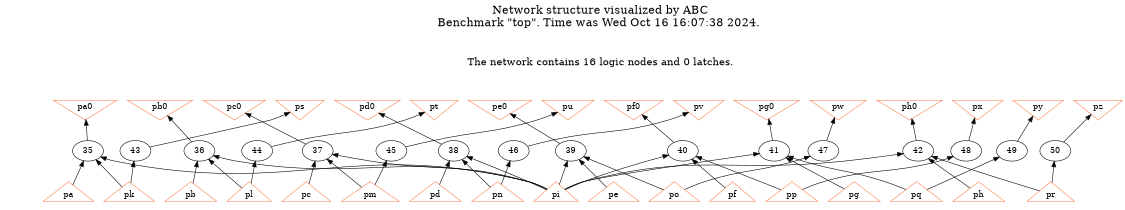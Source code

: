 # Network structure generated by ABC

digraph network {
size = "7.5,10";
center = true;
edge [dir = back];

{
  node [shape = plaintext];
  edge [style = invis];
  LevelTitle1 [label=""];
  LevelTitle2 [label=""];
  Level2 [label = ""];
  Level1 [label = ""];
  Level0 [label = ""];
  LevelTitle1 ->  LevelTitle2 ->  Level2 ->  Level1 ->  Level0;
}

{
  rank = same;
  LevelTitle1;
  title1 [shape=plaintext,
          fontsize=20,
          fontname = "Times-Roman",
          label="Network structure visualized by ABC\nBenchmark \"top\". Time was Wed Oct 16 16:07:38 2024. "
         ];
}

{
  rank = same;
  LevelTitle2;
  title2 [shape=plaintext,
          fontsize=18,
          fontname = "Times-Roman",
          label="The network contains 16 logic nodes and 0 latches.\n"
         ];
}

{
  rank = same;
  Level2;
  Node18 [label = "pa0", shape = invtriangle, color = coral, fillcolor = coral];
  Node19 [label = "pb0", shape = invtriangle, color = coral, fillcolor = coral];
  Node20 [label = "pc0", shape = invtriangle, color = coral, fillcolor = coral];
  Node21 [label = "ps", shape = invtriangle, color = coral, fillcolor = coral];
  Node22 [label = "pd0", shape = invtriangle, color = coral, fillcolor = coral];
  Node23 [label = "pt", shape = invtriangle, color = coral, fillcolor = coral];
  Node24 [label = "pe0", shape = invtriangle, color = coral, fillcolor = coral];
  Node25 [label = "pu", shape = invtriangle, color = coral, fillcolor = coral];
  Node26 [label = "pf0", shape = invtriangle, color = coral, fillcolor = coral];
  Node27 [label = "pv", shape = invtriangle, color = coral, fillcolor = coral];
  Node28 [label = "pg0", shape = invtriangle, color = coral, fillcolor = coral];
  Node29 [label = "pw", shape = invtriangle, color = coral, fillcolor = coral];
  Node30 [label = "ph0", shape = invtriangle, color = coral, fillcolor = coral];
  Node31 [label = "px", shape = invtriangle, color = coral, fillcolor = coral];
  Node32 [label = "py", shape = invtriangle, color = coral, fillcolor = coral];
  Node33 [label = "pz", shape = invtriangle, color = coral, fillcolor = coral];
}

{
  rank = same;
  Level1;
  Node35 [label = "35\n", shape = ellipse];
  Node36 [label = "36\n", shape = ellipse];
  Node37 [label = "37\n", shape = ellipse];
  Node38 [label = "38\n", shape = ellipse];
  Node39 [label = "39\n", shape = ellipse];
  Node40 [label = "40\n", shape = ellipse];
  Node41 [label = "41\n", shape = ellipse];
  Node42 [label = "42\n", shape = ellipse];
  Node43 [label = "43\n", shape = ellipse];
  Node44 [label = "44\n", shape = ellipse];
  Node45 [label = "45\n", shape = ellipse];
  Node46 [label = "46\n", shape = ellipse];
  Node47 [label = "47\n", shape = ellipse];
  Node48 [label = "48\n", shape = ellipse];
  Node49 [label = "49\n", shape = ellipse];
  Node50 [label = "50\n", shape = ellipse];
}

{
  rank = same;
  Level0;
  Node1 [label = "pp", shape = triangle, color = coral, fillcolor = coral];
  Node2 [label = "pq", shape = triangle, color = coral, fillcolor = coral];
  Node3 [label = "pr", shape = triangle, color = coral, fillcolor = coral];
  Node4 [label = "pa", shape = triangle, color = coral, fillcolor = coral];
  Node5 [label = "pb", shape = triangle, color = coral, fillcolor = coral];
  Node6 [label = "pc", shape = triangle, color = coral, fillcolor = coral];
  Node7 [label = "pd", shape = triangle, color = coral, fillcolor = coral];
  Node8 [label = "pe", shape = triangle, color = coral, fillcolor = coral];
  Node9 [label = "pf", shape = triangle, color = coral, fillcolor = coral];
  Node10 [label = "pg", shape = triangle, color = coral, fillcolor = coral];
  Node11 [label = "ph", shape = triangle, color = coral, fillcolor = coral];
  Node12 [label = "pi", shape = triangle, color = coral, fillcolor = coral];
  Node13 [label = "pk", shape = triangle, color = coral, fillcolor = coral];
  Node14 [label = "pl", shape = triangle, color = coral, fillcolor = coral];
  Node15 [label = "pm", shape = triangle, color = coral, fillcolor = coral];
  Node16 [label = "pn", shape = triangle, color = coral, fillcolor = coral];
  Node17 [label = "po", shape = triangle, color = coral, fillcolor = coral];
}

title1 -> title2 [style = invis];
title2 -> Node18 [style = invis];
title2 -> Node19 [style = invis];
title2 -> Node20 [style = invis];
title2 -> Node21 [style = invis];
title2 -> Node22 [style = invis];
title2 -> Node23 [style = invis];
title2 -> Node24 [style = invis];
title2 -> Node25 [style = invis];
title2 -> Node26 [style = invis];
title2 -> Node27 [style = invis];
title2 -> Node28 [style = invis];
title2 -> Node29 [style = invis];
title2 -> Node30 [style = invis];
title2 -> Node31 [style = invis];
title2 -> Node32 [style = invis];
title2 -> Node33 [style = invis];
Node18 -> Node19 [style = invis];
Node19 -> Node20 [style = invis];
Node20 -> Node21 [style = invis];
Node21 -> Node22 [style = invis];
Node22 -> Node23 [style = invis];
Node23 -> Node24 [style = invis];
Node24 -> Node25 [style = invis];
Node25 -> Node26 [style = invis];
Node26 -> Node27 [style = invis];
Node27 -> Node28 [style = invis];
Node28 -> Node29 [style = invis];
Node29 -> Node30 [style = invis];
Node30 -> Node31 [style = invis];
Node31 -> Node32 [style = invis];
Node32 -> Node33 [style = invis];
Node18 -> Node35 [style = solid];
Node19 -> Node36 [style = solid];
Node20 -> Node37 [style = solid];
Node21 -> Node43 [style = solid];
Node22 -> Node38 [style = solid];
Node23 -> Node44 [style = solid];
Node24 -> Node39 [style = solid];
Node25 -> Node45 [style = solid];
Node26 -> Node40 [style = solid];
Node27 -> Node46 [style = solid];
Node28 -> Node41 [style = solid];
Node29 -> Node47 [style = solid];
Node30 -> Node42 [style = solid];
Node31 -> Node48 [style = solid];
Node32 -> Node49 [style = solid];
Node33 -> Node50 [style = solid];
Node35 -> Node4 [style = solid];
Node35 -> Node12 [style = solid];
Node35 -> Node13 [style = solid];
Node36 -> Node5 [style = solid];
Node36 -> Node12 [style = solid];
Node36 -> Node14 [style = solid];
Node37 -> Node6 [style = solid];
Node37 -> Node12 [style = solid];
Node37 -> Node15 [style = solid];
Node38 -> Node7 [style = solid];
Node38 -> Node12 [style = solid];
Node38 -> Node16 [style = solid];
Node39 -> Node8 [style = solid];
Node39 -> Node12 [style = solid];
Node39 -> Node17 [style = solid];
Node40 -> Node1 [style = solid];
Node40 -> Node9 [style = solid];
Node40 -> Node12 [style = solid];
Node41 -> Node2 [style = solid];
Node41 -> Node10 [style = solid];
Node41 -> Node12 [style = solid];
Node42 -> Node3 [style = solid];
Node42 -> Node11 [style = solid];
Node42 -> Node12 [style = solid];
Node43 -> Node13 [style = solid];
Node44 -> Node14 [style = solid];
Node45 -> Node15 [style = solid];
Node46 -> Node16 [style = solid];
Node47 -> Node17 [style = solid];
Node48 -> Node1 [style = solid];
Node49 -> Node2 [style = solid];
Node50 -> Node3 [style = solid];
}

